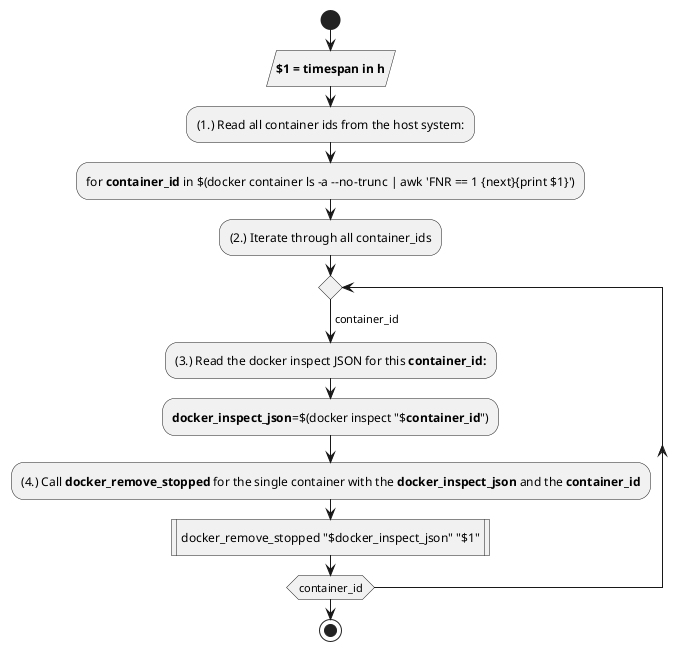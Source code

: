 @startuml docker_cleanup
start
:**$1 = timespan in h**/
:(1.) Read all container ids from the host system:;
:for **container_id** in $(docker container ls -a --no-trunc | awk 'FNR == 1 {next}{print $1}');
:(2.) Iterate through all container_ids;
repeat
-> container_id;
    :(3.) Read the docker inspect JSON for this **container_id:**;
    :**docker_inspect_json**=$(docker inspect "$**container_id**");
    :(4.) Call **docker_remove_stopped** for the single container with the **docker_inspect_json** and the **container_id**; 
    :docker_remove_stopped "$docker_inspect_json" "$1"|
repeat while (container_id)
stop
@enduml
